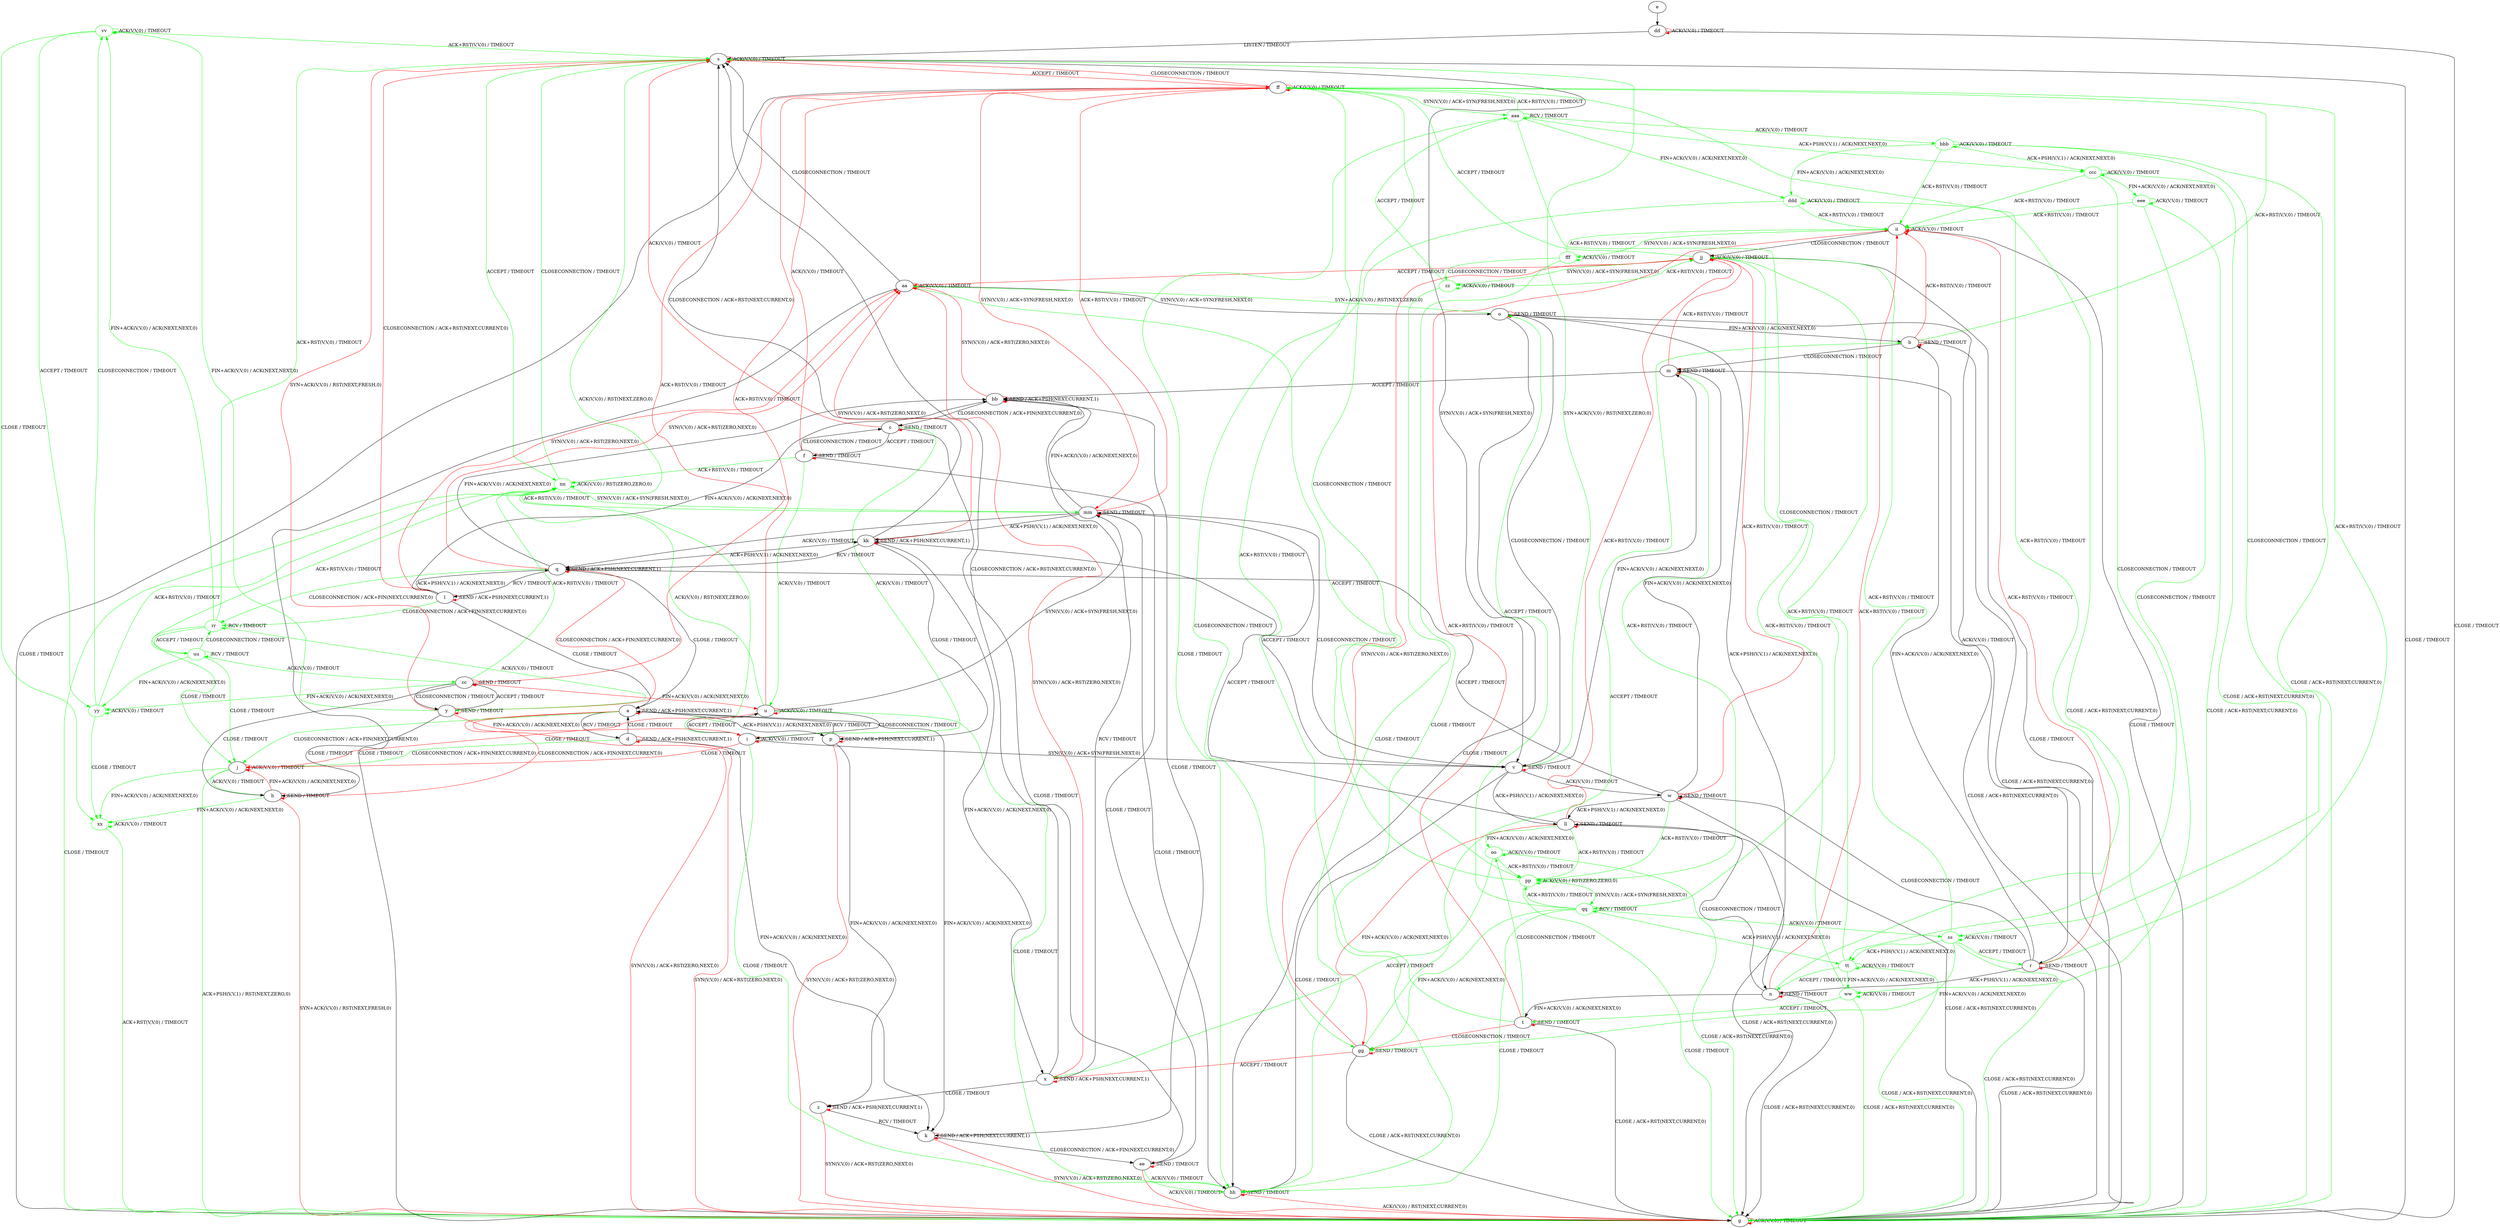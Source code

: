 digraph "" {
	graph ["Incoming time"=92.01466035842896,
		"Outgoing time"=85.26246166229248,
		Output="{'States': 58, 'Transitions': 871, 'Filename': '../results/tcp/TCP_Windows8_Server-TCP_Linux_Server-z3-1.dot'}",
		Reference="{'States': 39, 'Transitions': 495, 'Filename': '../subjects/tcp/TCP_Windows8_Server.dot'}",
		Solver=z3,
		Updated="{'States': 58, 'Transitions': 685, 'Filename': '../subjects/tcp/TCP_Linux_Server.dot'}",
		"f-measure"=0.5237288135593221,
		precision=0.4510948905109489,
		recall=0.6242424242424243
	];
	a -> a [key=0,
	color=red,
	label="SEND / ACK+PSH(NEXT,CURRENT,1)"];
a -> d [key=0,
label="RCV / TIMEOUT"];
a -> g [key=0,
color=red,
label="SYN(V,V,0) / ACK+RST(ZERO,NEXT,0)"];
a -> h [key=0,
color=red,
label="CLOSECONNECTION / ACK+FIN(NEXT,CURRENT,0)"];
a -> j [key=0,
color=green,
label="CLOSECONNECTION / ACK+FIN(NEXT,CURRENT,0)"];
a -> k [key=0,
label="FIN+ACK(V,V,0) / ACK(NEXT,NEXT,0)"];
a -> p [key=0,
label="ACK+PSH(V,V,1) / ACK(NEXT,NEXT,0)"];
b -> b [key=0,
color=red,
label="SEND / TIMEOUT"];
b -> g [key=0,
label="CLOSE / ACK+RST(NEXT,CURRENT,0)"];
b -> m [key=0,
label="CLOSECONNECTION / TIMEOUT"];
b -> ff [key=0,
color=green,
label="ACK+RST(V,V,0) / TIMEOUT"];
b -> ii [key=0,
color=red,
label="ACK+RST(V,V,0) / TIMEOUT"];
c -> c [key=0,
color=red,
label="SEND / TIMEOUT"];
c -> f [key=0,
label="ACCEPT / TIMEOUT"];
c -> i [key=0,
color=green,
label="ACK(V,V,0) / TIMEOUT"];
c -> s [key=0,
color=red,
label="ACK(V,V,0) / TIMEOUT"];
c -> ee [key=0,
label="CLOSE / TIMEOUT"];
d -> a [key=0,
label="CLOSE / TIMEOUT"];
d -> d [key=0,
color=red,
label="SEND / ACK+PSH(NEXT,CURRENT,1)"];
d -> g [key=0,
color=red,
label="SYN(V,V,0) / ACK+RST(ZERO,NEXT,0)"];
d -> j [key=0,
color=green,
label="CLOSECONNECTION / ACK+FIN(NEXT,CURRENT,0)"];
d -> k [key=0,
label="FIN+ACK(V,V,0) / ACK(NEXT,NEXT,0)"];
e -> dd [key=0];
f -> c [key=0,
label="CLOSECONNECTION / TIMEOUT"];
f -> f [key=0,
color=red,
label="SEND / TIMEOUT"];
f -> u [key=0,
color=green,
label="ACK(V,V,0) / TIMEOUT"];
f -> ee [key=0,
label="CLOSE / TIMEOUT"];
f -> ff [key=0,
color=red,
label="ACK(V,V,0) / TIMEOUT"];
nn [color=green];
f -> nn [key=0,
color=green,
label="ACK+RST(V,V,0) / TIMEOUT"];
g -> g [key=0,
color=red,
label="ACK(V,V,0) / TIMEOUT"];
h -> g [key=0,
color=red,
label="SYN+ACK(V,V,0) / RST(NEXT,FRESH,0)"];
h -> h [key=0,
color=red,
label="SEND / TIMEOUT"];
h -> j [key=0,
color=red,
label="FIN+ACK(V,V,0) / ACK(NEXT,NEXT,0)"];
xx [color=green];
h -> xx [key=0,
color=green,
label="FIN+ACK(V,V,0) / ACK(NEXT,NEXT,0)"];
i -> i [key=0,
color=red,
label="ACK(V,V,0) / TIMEOUT"];
i -> j [key=0,
color=red,
label="CLOSE / TIMEOUT"];
i -> s [key=0,
color=green,
label="ACK(V,V,0) / RST(NEXT,ZERO,0)"];
i -> u [key=0,
label="ACCEPT / TIMEOUT"];
i -> v [key=0,
label="SYN(V,V,0) / ACK+SYN(FRESH,NEXT,0)"];
i -> hh [key=0,
color=green,
label="CLOSE / TIMEOUT"];
j -> g [key=0,
color=green,
label="ACK+PSH(V,V,1) / RST(NEXT,ZERO,0)"];
j -> h [key=0,
color=green,
label="ACK(V,V,0) / TIMEOUT"];
j -> j [key=0,
color=red,
label="ACK(V,V,0) / TIMEOUT"];
j -> xx [key=0,
color=green,
label="FIN+ACK(V,V,0) / ACK(NEXT,NEXT,0)"];
k -> g [key=0,
color=red,
label="SYN(V,V,0) / ACK+RST(ZERO,NEXT,0)"];
k -> k [key=0,
color=red,
label="SEND / ACK+PSH(NEXT,CURRENT,1)"];
k -> ee [key=0,
label="CLOSECONNECTION / ACK+FIN(NEXT,CURRENT,0)"];
l -> a [key=0,
label="CLOSE / TIMEOUT"];
l -> l [key=0,
color=red,
label="SEND / ACK+PSH(NEXT,CURRENT,1)"];
l -> q [key=0,
label="ACK+PSH(V,V,1) / ACK(NEXT,NEXT,0)"];
l -> s [key=0,
color=red,
label="CLOSECONNECTION / ACK+RST(NEXT,CURRENT,0)"];
l -> aa [key=0,
color=red,
label="SYN(V,V,0) / ACK+RST(ZERO,NEXT,0)"];
l -> bb [key=0,
label="FIN+ACK(V,V,0) / ACK(NEXT,NEXT,0)"];
rr [color=green];
l -> rr [key=0,
color=green,
label="CLOSECONNECTION / ACK+FIN(NEXT,CURRENT,0)"];
m -> g [key=0,
label="CLOSE / ACK+RST(NEXT,CURRENT,0)"];
m -> m [key=0,
color=red,
label="SEND / TIMEOUT"];
m -> bb [key=0,
label="ACCEPT / TIMEOUT"];
m -> jj [key=0,
color=red,
label="ACK+RST(V,V,0) / TIMEOUT"];
pp [color=green];
m -> pp [key=0,
color=green,
label="ACK+RST(V,V,0) / TIMEOUT"];
n -> g [key=0,
label="CLOSE / ACK+RST(NEXT,CURRENT,0)"];
n -> n [key=0,
color=red,
label="SEND / TIMEOUT"];
n -> t [key=0,
label="FIN+ACK(V,V,0) / ACK(NEXT,NEXT,0)"];
n -> ff [key=0,
color=green,
label="ACK+RST(V,V,0) / TIMEOUT"];
n -> ii [key=0,
color=red,
label="ACK+RST(V,V,0) / TIMEOUT"];
n -> ll [key=0,
label="CLOSECONNECTION / TIMEOUT"];
o -> b [key=0,
label="FIN+ACK(V,V,0) / ACK(NEXT,NEXT,0)"];
o -> n [key=0,
label="ACK+PSH(V,V,1) / ACK(NEXT,NEXT,0)"];
o -> o [key=0,
color=red,
label="SEND / TIMEOUT"];
o -> r [key=0,
label="ACK(V,V,0) / TIMEOUT"];
o -> v [key=0,
label="CLOSECONNECTION / TIMEOUT"];
o -> aa [key=0,
color=green,
label="SYN+ACK(V,V,0) / RST(NEXT,ZERO,0)"];
o -> hh [key=0,
label="CLOSE / TIMEOUT"];
p -> a [key=0,
label="RCV / TIMEOUT"];
p -> g [key=0,
color=red,
label="SYN(V,V,0) / ACK+RST(ZERO,NEXT,0)"];
p -> p [key=0,
color=red,
label="SEND / ACK+PSH(NEXT,CURRENT,1)"];
p -> z [key=0,
label="FIN+ACK(V,V,0) / ACK(NEXT,NEXT,0)"];
q -> a [key=0,
label="CLOSE / TIMEOUT"];
q -> l [key=0,
label="RCV / TIMEOUT"];
q -> q [key=0,
color=red,
label="SEND / ACK+PSH(NEXT,CURRENT,1)"];
q -> y [key=0,
color=red,
label="CLOSECONNECTION / ACK+FIN(NEXT,CURRENT,0)"];
q -> aa [key=0,
color=red,
label="SYN(V,V,0) / ACK+RST(ZERO,NEXT,0)"];
q -> bb [key=0,
label="FIN+ACK(V,V,0) / ACK(NEXT,NEXT,0)"];
q -> kk [key=0,
label="ACK+PSH(V,V,1) / ACK(NEXT,NEXT,0)"];
q -> rr [key=0,
color=green,
label="CLOSECONNECTION / ACK+FIN(NEXT,CURRENT,0)"];
r -> b [key=0,
label="FIN+ACK(V,V,0) / ACK(NEXT,NEXT,0)"];
r -> g [key=0,
label="CLOSE / ACK+RST(NEXT,CURRENT,0)"];
r -> n [key=0,
label="ACK+PSH(V,V,1) / ACK(NEXT,NEXT,0)"];
r -> r [key=0,
color=red,
label="SEND / TIMEOUT"];
r -> w [key=0,
label="CLOSECONNECTION / TIMEOUT"];
r -> ff [key=0,
color=green,
label="ACK+RST(V,V,0) / TIMEOUT"];
r -> ii [key=0,
color=red,
label="ACK+RST(V,V,0) / TIMEOUT"];
s -> g [key=0,
label="CLOSE / TIMEOUT"];
s -> s [key=0,
color=red,
label="ACK(V,V,0) / TIMEOUT"];
s -> v [key=0,
label="SYN(V,V,0) / ACK+SYN(FRESH,NEXT,0)"];
s -> ff [key=0,
color=red,
label="ACCEPT / TIMEOUT"];
s -> nn [key=0,
color=green,
label="ACCEPT / TIMEOUT"];
t -> g [key=0,
label="CLOSE / ACK+RST(NEXT,CURRENT,0)"];
t -> t [key=0,
color=red,
label="SEND / TIMEOUT"];
t -> ff [key=0,
color=green,
label="ACK+RST(V,V,0) / TIMEOUT"];
t -> gg [key=0,
color=red,
label="CLOSECONNECTION / TIMEOUT"];
t -> ii [key=0,
color=red,
label="ACK+RST(V,V,0) / TIMEOUT"];
oo [color=green];
t -> oo [key=0,
color=green,
label="CLOSECONNECTION / TIMEOUT"];
u -> i [key=0,
label="CLOSECONNECTION / TIMEOUT"];
u -> j [key=0,
color=red,
label="CLOSE / TIMEOUT"];
u -> u [key=0,
color=red,
label="ACK(V,V,0) / TIMEOUT"];
u -> ff [key=0,
color=red,
label="ACK+RST(V,V,0) / TIMEOUT"];
u -> hh [key=0,
color=green,
label="CLOSE / TIMEOUT"];
u -> mm [key=0,
label="SYN(V,V,0) / ACK+SYN(FRESH,NEXT,0)"];
u -> nn [key=0,
color=green,
label="ACK(V,V,0) / RST(NEXT,ZERO,0)"];
v -> m [key=0,
label="FIN+ACK(V,V,0) / ACK(NEXT,NEXT,0)"];
v -> s [key=0,
color=green,
label="SYN+ACK(V,V,0) / RST(NEXT,ZERO,0)"];
v -> v [key=0,
color=red,
label="SEND / TIMEOUT"];
v -> w [key=0,
label="ACK(V,V,0) / TIMEOUT"];
v -> hh [key=0,
label="CLOSE / TIMEOUT"];
v -> ll [key=0,
label="ACK+PSH(V,V,1) / ACK(NEXT,NEXT,0)"];
v -> mm [key=0,
label="ACCEPT / TIMEOUT"];
w -> g [key=0,
label="CLOSE / ACK+RST(NEXT,CURRENT,0)"];
w -> m [key=0,
label="FIN+ACK(V,V,0) / ACK(NEXT,NEXT,0)"];
w -> q [key=0,
label="ACCEPT / TIMEOUT"];
w -> w [key=0,
color=red,
label="SEND / TIMEOUT"];
w -> jj [key=0,
color=red,
label="ACK+RST(V,V,0) / TIMEOUT"];
w -> ll [key=0,
label="ACK+PSH(V,V,1) / ACK(NEXT,NEXT,0)"];
w -> pp [key=0,
color=green,
label="ACK+RST(V,V,0) / TIMEOUT"];
x -> s [key=0,
label="CLOSECONNECTION / ACK+RST(NEXT,CURRENT,0)"];
x -> x [key=0,
color=red,
label="SEND / ACK+PSH(NEXT,CURRENT,1)"];
x -> z [key=0,
label="CLOSE / TIMEOUT"];
x -> aa [key=0,
color=red,
label="SYN(V,V,0) / ACK+RST(ZERO,NEXT,0)"];
x -> bb [key=0,
label="RCV / TIMEOUT"];
y -> h [key=0,
label="CLOSE / TIMEOUT"];
y -> i [key=0,
color=red,
label="FIN+ACK(V,V,0) / ACK(NEXT,NEXT,0)"];
y -> s [key=0,
color=red,
label="SYN+ACK(V,V,0) / RST(NEXT,FRESH,0)"];
y -> y [key=0,
color=red,
label="SEND / TIMEOUT"];
y -> cc [key=0,
label="ACCEPT / TIMEOUT"];
vv [color=green];
y -> vv [key=0,
color=green,
label="FIN+ACK(V,V,0) / ACK(NEXT,NEXT,0)"];
z -> g [key=0,
color=red,
label="SYN(V,V,0) / ACK+RST(ZERO,NEXT,0)"];
z -> k [key=0,
label="RCV / TIMEOUT"];
z -> z [key=0,
color=red,
label="SEND / ACK+PSH(NEXT,CURRENT,1)"];
aa -> g [key=0,
label="CLOSE / TIMEOUT"];
aa -> o [key=0,
label="SYN(V,V,0) / ACK+SYN(FRESH,NEXT,0)"];
aa -> s [key=0,
label="CLOSECONNECTION / TIMEOUT"];
aa -> aa [key=0,
color=red,
label="ACK(V,V,0) / TIMEOUT"];
bb -> c [key=0,
label="CLOSECONNECTION / ACK+FIN(NEXT,CURRENT,0)"];
bb -> k [key=0,
label="CLOSE / TIMEOUT"];
bb -> aa [key=0,
color=red,
label="SYN(V,V,0) / ACK+RST(ZERO,NEXT,0)"];
bb -> bb [key=0,
color=red,
label="SEND / ACK+PSH(NEXT,CURRENT,1)"];
cc -> h [key=0,
label="CLOSE / TIMEOUT"];
cc -> u [key=0,
color=red,
label="FIN+ACK(V,V,0) / ACK(NEXT,NEXT,0)"];
cc -> y [key=0,
label="CLOSECONNECTION / TIMEOUT"];
cc -> cc [key=0,
color=red,
label="SEND / TIMEOUT"];
cc -> ff [key=0,
color=red,
label="ACK+RST(V,V,0) / TIMEOUT"];
cc -> nn [key=0,
color=green,
label="ACK+RST(V,V,0) / TIMEOUT"];
yy [color=green];
cc -> yy [key=0,
color=green,
label="FIN+ACK(V,V,0) / ACK(NEXT,NEXT,0)"];
dd -> g [key=0,
label="CLOSE / TIMEOUT"];
dd -> s [key=0,
label="LISTEN / TIMEOUT"];
dd -> dd [key=0,
color=red,
label="ACK(V,V,0) / TIMEOUT"];
ee -> g [key=0,
color=red,
label="ACK(V,V,0) / TIMEOUT"];
ee -> ee [key=0,
color=red,
label="SEND / TIMEOUT"];
ee -> hh [key=0,
color=green,
label="ACK(V,V,0) / TIMEOUT"];
ff -> g [key=0,
label="CLOSE / TIMEOUT"];
ff -> s [key=0,
color=red,
label="CLOSECONNECTION / TIMEOUT"];
ff -> ff [key=0,
color=red,
label="ACK(V,V,0) / TIMEOUT"];
ff -> mm [key=0,
color=red,
label="SYN(V,V,0) / ACK+SYN(FRESH,NEXT,0)"];
ff -> pp [key=0,
color=green,
label="CLOSECONNECTION / TIMEOUT"];
aaa [color=green];
ff -> aaa [key=0,
color=green,
label="SYN(V,V,0) / ACK+SYN(FRESH,NEXT,0)"];
gg -> b [key=0,
color=green,
label="ACCEPT / TIMEOUT"];
gg -> g [key=0,
label="CLOSE / ACK+RST(NEXT,CURRENT,0)"];
gg -> x [key=0,
color=red,
label="ACCEPT / TIMEOUT"];
gg -> gg [key=0,
color=red,
label="SEND / TIMEOUT"];
gg -> jj [key=0,
color=red,
label="SYN(V,V,0) / ACK+RST(ZERO,NEXT,0)"];
hh -> g [key=0,
color=red,
label="ACK(V,V,0) / RST(NEXT,CURRENT,0)"];
hh -> hh [key=0,
color=red,
label="SEND / TIMEOUT"];
ii -> g [key=0,
label="CLOSE / TIMEOUT"];
ii -> ii [key=0,
color=red,
label="ACK(V,V,0) / TIMEOUT"];
ii -> jj [key=0,
label="CLOSECONNECTION / TIMEOUT"];
fff [color=green];
ii -> fff [key=0,
color=green,
label="SYN(V,V,0) / ACK+SYN(FRESH,NEXT,0)"];
jj -> g [key=0,
label="CLOSE / TIMEOUT"];
jj -> aa [key=0,
color=red,
label="ACCEPT / TIMEOUT"];
jj -> ff [key=0,
color=green,
label="ACCEPT / TIMEOUT"];
jj -> jj [key=0,
color=red,
label="ACK(V,V,0) / TIMEOUT"];
zz [color=green];
jj -> zz [key=0,
color=green,
label="SYN(V,V,0) / ACK+SYN(FRESH,NEXT,0)"];
kk -> p [key=0,
label="CLOSE / TIMEOUT"];
kk -> q [key=0,
label="RCV / TIMEOUT"];
kk -> s [key=0,
label="CLOSECONNECTION / ACK+RST(NEXT,CURRENT,0)"];
kk -> x [key=0,
label="FIN+ACK(V,V,0) / ACK(NEXT,NEXT,0)"];
kk -> aa [key=0,
color=red,
label="SYN(V,V,0) / ACK+RST(ZERO,NEXT,0)"];
kk -> kk [key=0,
color=red,
label="SEND / ACK+PSH(NEXT,CURRENT,1)"];
ll -> g [key=0,
label="CLOSE / ACK+RST(NEXT,CURRENT,0)"];
ll -> gg [key=0,
color=red,
label="FIN+ACK(V,V,0) / ACK(NEXT,NEXT,0)"];
ll -> jj [key=0,
color=red,
label="ACK+RST(V,V,0) / TIMEOUT"];
ll -> kk [key=0,
label="ACCEPT / TIMEOUT"];
ll -> ll [key=0,
color=red,
label="SEND / TIMEOUT"];
ll -> oo [key=0,
color=green,
label="FIN+ACK(V,V,0) / ACK(NEXT,NEXT,0)"];
ll -> pp [key=0,
color=green,
label="ACK+RST(V,V,0) / TIMEOUT"];
mm -> q [key=0,
label="ACK(V,V,0) / TIMEOUT"];
mm -> v [key=0,
label="CLOSECONNECTION / TIMEOUT"];
mm -> bb [key=0,
label="FIN+ACK(V,V,0) / ACK(NEXT,NEXT,0)"];
mm -> ff [key=0,
color=red,
label="ACK+RST(V,V,0) / TIMEOUT"];
mm -> hh [key=0,
label="CLOSE / TIMEOUT"];
mm -> kk [key=0,
label="ACK+PSH(V,V,1) / ACK(NEXT,NEXT,0)"];
mm -> mm [key=0,
color=red,
label="SEND / TIMEOUT"];
mm -> nn [key=0,
color=green,
label="ACK+RST(V,V,0) / TIMEOUT"];
nn -> g [key=0,
color=green,
label="CLOSE / TIMEOUT"];
nn -> s [key=0,
color=green,
label="CLOSECONNECTION / TIMEOUT"];
nn -> mm [key=0,
color=green,
label="SYN(V,V,0) / ACK+SYN(FRESH,NEXT,0)"];
nn -> nn [key=0,
color=green,
label="ACK(V,V,0) / RST(ZERO,ZERO,0)"];
oo -> g [key=0,
color=green,
label="CLOSE / ACK+RST(NEXT,CURRENT,0)"];
oo -> x [key=0,
color=green,
label="ACCEPT / TIMEOUT"];
oo -> oo [key=0,
color=green,
label="ACK(V,V,0) / TIMEOUT"];
oo -> pp [key=0,
color=green,
label="ACK+RST(V,V,0) / TIMEOUT"];
pp -> g [key=0,
color=green,
label="CLOSE / TIMEOUT"];
pp -> aa [key=0,
color=green,
label="ACCEPT / TIMEOUT"];
pp -> pp [key=0,
color=green,
label="ACK(V,V,0) / RST(ZERO,ZERO,0)"];
qq [color=green];
pp -> qq [key=0,
color=green,
label="SYN(V,V,0) / ACK+SYN(FRESH,NEXT,0)"];
qq -> o [key=0,
color=green,
label="ACCEPT / TIMEOUT"];
qq -> gg [key=0,
color=green,
label="FIN+ACK(V,V,0) / ACK(NEXT,NEXT,0)"];
qq -> hh [key=0,
color=green,
label="CLOSE / TIMEOUT"];
qq -> pp [key=0,
color=green,
label="ACK+RST(V,V,0) / TIMEOUT"];
qq -> qq [key=0,
color=green,
label="RCV / TIMEOUT"];
ss [color=green];
qq -> ss [key=0,
color=green,
label="ACK(V,V,0) / TIMEOUT"];
tt [color=green];
qq -> tt [key=0,
color=green,
label="ACK+PSH(V,V,1) / ACK(NEXT,NEXT,0)"];
rr -> j [key=0,
color=green,
label="CLOSE / TIMEOUT"];
rr -> s [key=0,
color=green,
label="ACK+RST(V,V,0) / TIMEOUT"];
rr -> y [key=0,
color=green,
label="ACK(V,V,0) / TIMEOUT"];
rr -> rr [key=0,
color=green,
label="RCV / TIMEOUT"];
uu [color=green];
rr -> uu [key=0,
color=green,
label="ACCEPT / TIMEOUT"];
rr -> vv [key=0,
color=green,
label="FIN+ACK(V,V,0) / ACK(NEXT,NEXT,0)"];
ss -> g [key=0,
color=green,
label="CLOSE / ACK+RST(NEXT,CURRENT,0)"];
ss -> r [key=0,
color=green,
label="ACCEPT / TIMEOUT"];
ss -> gg [key=0,
color=green,
label="FIN+ACK(V,V,0) / ACK(NEXT,NEXT,0)"];
ss -> jj [key=0,
color=green,
label="ACK+RST(V,V,0) / TIMEOUT"];
ss -> ss [key=0,
color=green,
label="ACK(V,V,0) / TIMEOUT"];
ss -> tt [key=0,
color=green,
label="ACK+PSH(V,V,1) / ACK(NEXT,NEXT,0)"];
tt -> g [key=0,
color=green,
label="CLOSE / ACK+RST(NEXT,CURRENT,0)"];
tt -> n [key=0,
color=green,
label="ACCEPT / TIMEOUT"];
tt -> jj [key=0,
color=green,
label="ACK+RST(V,V,0) / TIMEOUT"];
tt -> tt [key=0,
color=green,
label="ACK(V,V,0) / TIMEOUT"];
ww [color=green];
tt -> ww [key=0,
color=green,
label="FIN+ACK(V,V,0) / ACK(NEXT,NEXT,0)"];
uu -> j [key=0,
color=green,
label="CLOSE / TIMEOUT"];
uu -> cc [key=0,
color=green,
label="ACK(V,V,0) / TIMEOUT"];
uu -> nn [key=0,
color=green,
label="ACK+RST(V,V,0) / TIMEOUT"];
uu -> rr [key=0,
color=green,
label="CLOSECONNECTION / TIMEOUT"];
uu -> uu [key=0,
color=green,
label="RCV / TIMEOUT"];
uu -> yy [key=0,
color=green,
label="FIN+ACK(V,V,0) / ACK(NEXT,NEXT,0)"];
vv -> s [key=0,
color=green,
label="ACK+RST(V,V,0) / TIMEOUT"];
vv -> vv [key=0,
color=green,
label="ACK(V,V,0) / TIMEOUT"];
vv -> xx [key=0,
color=green,
label="CLOSE / TIMEOUT"];
vv -> yy [key=0,
color=green,
label="ACCEPT / TIMEOUT"];
ww -> g [key=0,
color=green,
label="CLOSE / ACK+RST(NEXT,CURRENT,0)"];
ww -> t [key=0,
color=green,
label="ACCEPT / TIMEOUT"];
ww -> jj [key=0,
color=green,
label="ACK+RST(V,V,0) / TIMEOUT"];
ww -> ww [key=0,
color=green,
label="ACK(V,V,0) / TIMEOUT"];
xx -> g [key=0,
color=green,
label="ACK+RST(V,V,0) / TIMEOUT"];
xx -> xx [key=0,
color=green,
label="ACK(V,V,0) / TIMEOUT"];
yy -> nn [key=0,
color=green,
label="ACK+RST(V,V,0) / TIMEOUT"];
yy -> vv [key=0,
color=green,
label="CLOSECONNECTION / TIMEOUT"];
yy -> xx [key=0,
color=green,
label="CLOSE / TIMEOUT"];
yy -> yy [key=0,
color=green,
label="ACK(V,V,0) / TIMEOUT"];
zz -> hh [key=0,
color=green,
label="CLOSE / TIMEOUT"];
zz -> jj [key=0,
color=green,
label="ACK+RST(V,V,0) / TIMEOUT"];
zz -> zz [key=0,
color=green,
label="ACK(V,V,0) / TIMEOUT"];
zz -> aaa [key=0,
color=green,
label="ACCEPT / TIMEOUT"];
aaa -> ff [key=0,
color=green,
label="ACK+RST(V,V,0) / TIMEOUT"];
aaa -> hh [key=0,
color=green,
label="CLOSE / TIMEOUT"];
aaa -> qq [key=0,
color=green,
label="CLOSECONNECTION / TIMEOUT"];
aaa -> aaa [key=0,
color=green,
label="RCV / TIMEOUT"];
bbb [color=green];
aaa -> bbb [key=0,
color=green,
label="ACK(V,V,0) / TIMEOUT"];
ccc [color=green];
aaa -> ccc [key=0,
color=green,
label="ACK+PSH(V,V,1) / ACK(NEXT,NEXT,0)"];
ddd [color=green];
aaa -> ddd [key=0,
color=green,
label="FIN+ACK(V,V,0) / ACK(NEXT,NEXT,0)"];
bbb -> g [key=0,
color=green,
label="CLOSE / ACK+RST(NEXT,CURRENT,0)"];
bbb -> ii [key=0,
color=green,
label="ACK+RST(V,V,0) / TIMEOUT"];
bbb -> ss [key=0,
color=green,
label="CLOSECONNECTION / TIMEOUT"];
bbb -> bbb [key=0,
color=green,
label="ACK(V,V,0) / TIMEOUT"];
bbb -> ccc [key=0,
color=green,
label="ACK+PSH(V,V,1) / ACK(NEXT,NEXT,0)"];
bbb -> ddd [key=0,
color=green,
label="FIN+ACK(V,V,0) / ACK(NEXT,NEXT,0)"];
ccc -> g [key=0,
color=green,
label="CLOSE / ACK+RST(NEXT,CURRENT,0)"];
ccc -> ii [key=0,
color=green,
label="ACK+RST(V,V,0) / TIMEOUT"];
ccc -> tt [key=0,
color=green,
label="CLOSECONNECTION / TIMEOUT"];
ccc -> ccc [key=0,
color=green,
label="ACK(V,V,0) / TIMEOUT"];
eee [color=green];
ccc -> eee [key=0,
color=green,
label="FIN+ACK(V,V,0) / ACK(NEXT,NEXT,0)"];
ddd -> g [key=0,
color=green,
label="CLOSE / ACK+RST(NEXT,CURRENT,0)"];
ddd -> gg [key=0,
color=green,
label="CLOSECONNECTION / TIMEOUT"];
ddd -> ii [key=0,
color=green,
label="ACK+RST(V,V,0) / TIMEOUT"];
ddd -> ddd [key=0,
color=green,
label="ACK(V,V,0) / TIMEOUT"];
eee -> g [key=0,
color=green,
label="CLOSE / ACK+RST(NEXT,CURRENT,0)"];
eee -> ii [key=0,
color=green,
label="ACK+RST(V,V,0) / TIMEOUT"];
eee -> ww [key=0,
color=green,
label="CLOSECONNECTION / TIMEOUT"];
eee -> eee [key=0,
color=green,
label="ACK(V,V,0) / TIMEOUT"];
fff -> hh [key=0,
color=green,
label="CLOSE / TIMEOUT"];
fff -> ii [key=0,
color=green,
label="ACK+RST(V,V,0) / TIMEOUT"];
fff -> zz [key=0,
color=green,
label="CLOSECONNECTION / TIMEOUT"];
fff -> fff [key=0,
color=green,
label="ACK(V,V,0) / TIMEOUT"];
}
